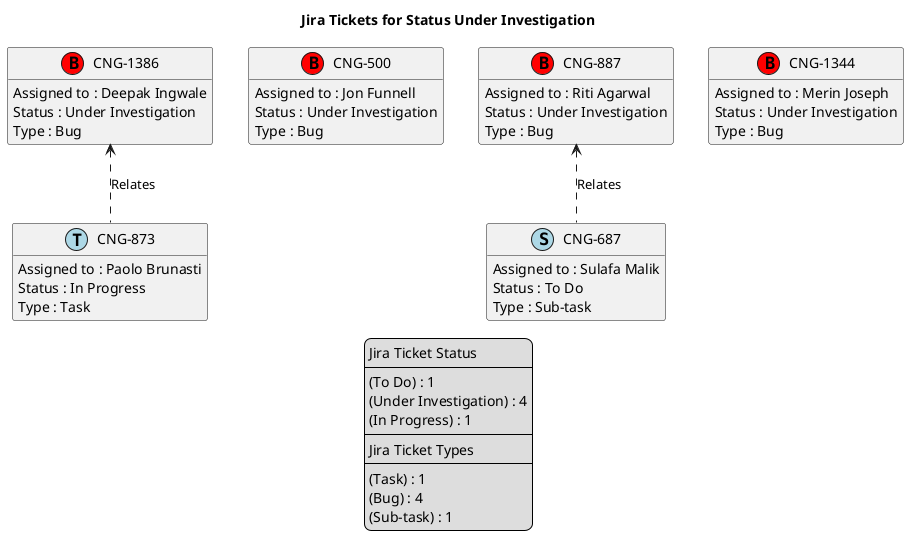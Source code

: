 @startuml
'https://plantuml.com/class-diagram

' GENERATE CLASS DIAGRAM ===========
' Generated at    : Fri Apr 19 14:50:29 CEST 2024

title Jira Tickets for Status Under Investigation
hide empty members

legend
Jira Ticket Status
----
(To Do) : 1
(Under Investigation) : 4
(In Progress) : 1
----
Jira Ticket Types
----
(Task) : 1
(Bug) : 4
(Sub-task) : 1
end legend


' Tickets =======
class "CNG-873" << (T,lightblue) >> {
  Assigned to : Paolo Brunasti
  Status : In Progress
  Type : Task
}

class "CNG-500" << (B,red) >> {
  Assigned to : Jon Funnell
  Status : Under Investigation
  Type : Bug
}

class "CNG-687" << (S,lightblue) >> {
  Assigned to : Sulafa Malik
  Status : To Do
  Type : Sub-task
}

class "CNG-1344" << (B,red) >> {
  Assigned to : Merin Joseph
  Status : Under Investigation
  Type : Bug
}

class "CNG-887" << (B,red) >> {
  Assigned to : Riti Agarwal
  Status : Under Investigation
  Type : Bug
}

class "CNG-1386" << (B,red) >> {
  Assigned to : Deepak Ingwale
  Status : Under Investigation
  Type : Bug
}



' Links =======
"CNG-887" <.. "CNG-687" : Relates
"CNG-1386" <.. "CNG-873" : Relates


@enduml

